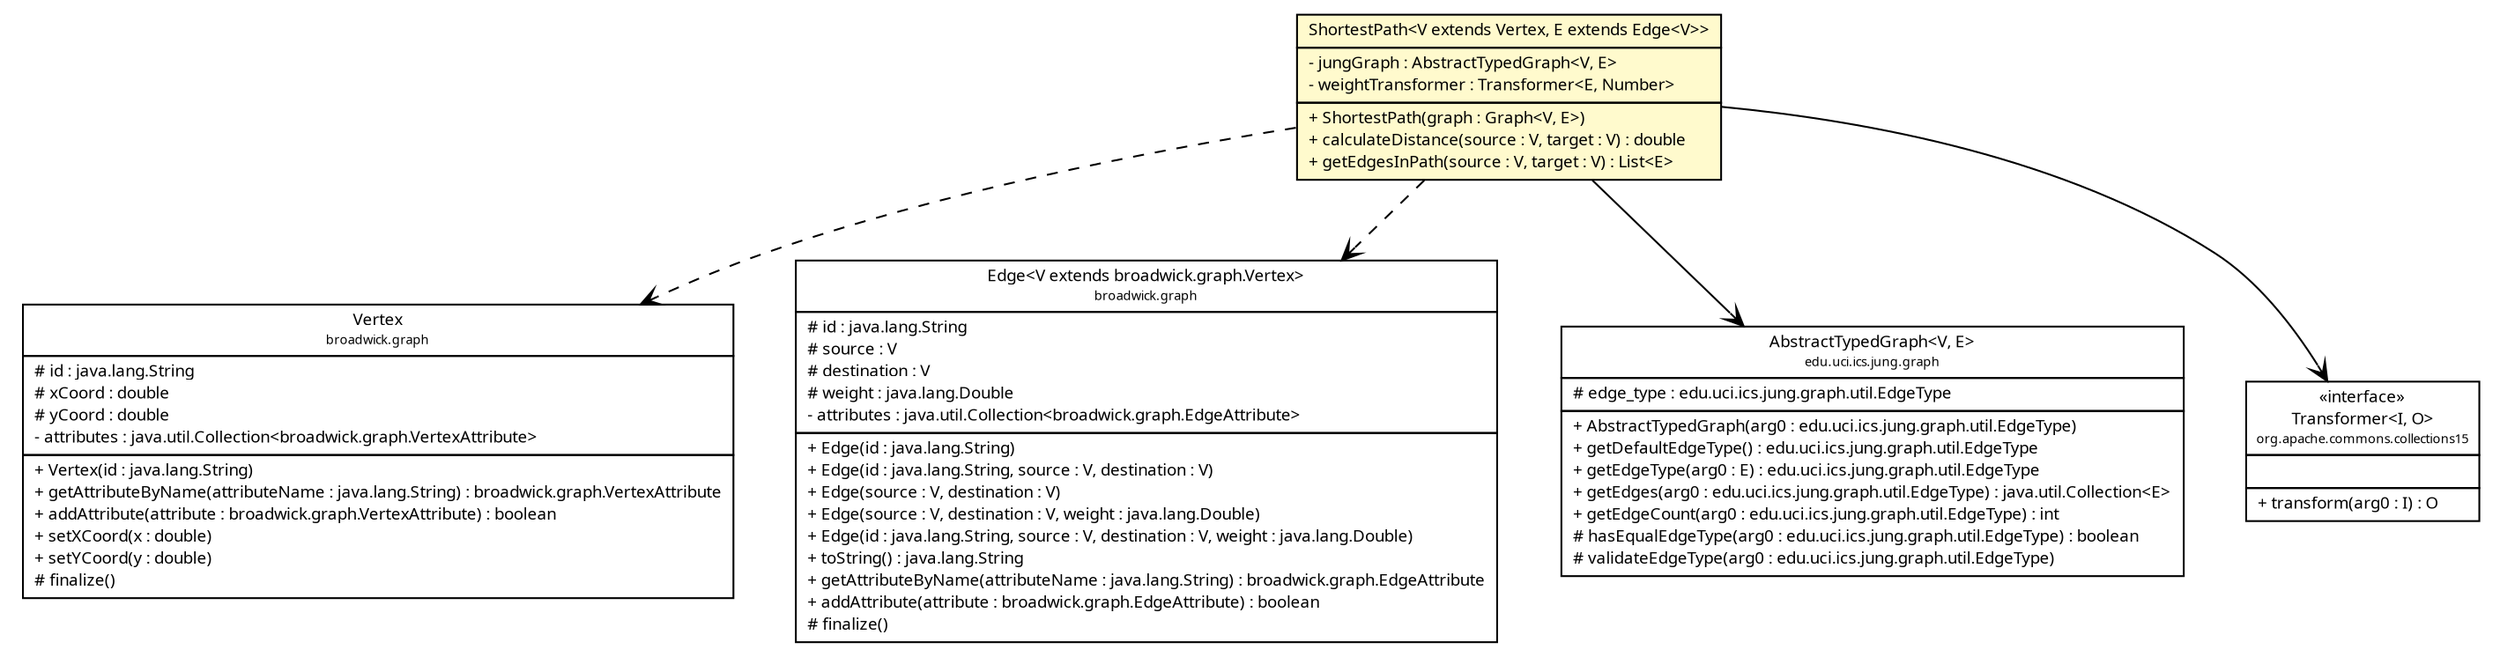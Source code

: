 #!/usr/local/bin/dot
#
# Class diagram 
# Generated by UMLGraph version R5_6 (http://www.umlgraph.org/)
#

digraph G {
	edge [fontname="Trebuchet MS",fontsize=10,labelfontname="Trebuchet MS",labelfontsize=10];
	node [fontname="Trebuchet MS",fontsize=10,shape=plaintext];
	nodesep=0.25;
	ranksep=0.5;
	// broadwick.graph.algorithms.ShortestPath<V extends broadwick.graph.Vertex, E extends broadwick.graph.Edge<V>>
	c23653 [label=<<table title="broadwick.graph.algorithms.ShortestPath" border="0" cellborder="1" cellspacing="0" cellpadding="2" port="p" bgcolor="lemonChiffon" href="./ShortestPath.html">
		<tr><td><table border="0" cellspacing="0" cellpadding="1">
<tr><td align="center" balign="center"><font face="Trebuchet MS"> ShortestPath&lt;V extends Vertex, E extends Edge&lt;V&gt;&gt; </font></td></tr>
		</table></td></tr>
		<tr><td><table border="0" cellspacing="0" cellpadding="1">
<tr><td align="left" balign="left"> - jungGraph : AbstractTypedGraph&lt;V, E&gt; </td></tr>
<tr><td align="left" balign="left"> - weightTransformer : Transformer&lt;E, Number&gt; </td></tr>
		</table></td></tr>
		<tr><td><table border="0" cellspacing="0" cellpadding="1">
<tr><td align="left" balign="left"> + ShortestPath(graph : Graph&lt;V, E&gt;) </td></tr>
<tr><td align="left" balign="left"> + calculateDistance(source : V, target : V) : double </td></tr>
<tr><td align="left" balign="left"> + getEdgesInPath(source : V, target : V) : List&lt;E&gt; </td></tr>
		</table></td></tr>
		</table>>, URL="./ShortestPath.html", fontname="Trebuchet MS", fontcolor="black", fontsize=9.0];
	// broadwick.graph.Vertex
	c23655 [label=<<table title="broadwick.graph.Vertex" border="0" cellborder="1" cellspacing="0" cellpadding="2" port="p" href="../Vertex.html">
		<tr><td><table border="0" cellspacing="0" cellpadding="1">
<tr><td align="center" balign="center"><font face="Trebuchet MS"> Vertex </font></td></tr>
<tr><td align="center" balign="center"><font face="Trebuchet MS" point-size="7.0"> broadwick.graph </font></td></tr>
		</table></td></tr>
		<tr><td><table border="0" cellspacing="0" cellpadding="1">
<tr><td align="left" balign="left"> # id : java.lang.String </td></tr>
<tr><td align="left" balign="left"> # xCoord : double </td></tr>
<tr><td align="left" balign="left"> # yCoord : double </td></tr>
<tr><td align="left" balign="left"> - attributes : java.util.Collection&lt;broadwick.graph.VertexAttribute&gt; </td></tr>
		</table></td></tr>
		<tr><td><table border="0" cellspacing="0" cellpadding="1">
<tr><td align="left" balign="left"> + Vertex(id : java.lang.String) </td></tr>
<tr><td align="left" balign="left"> + getAttributeByName(attributeName : java.lang.String) : broadwick.graph.VertexAttribute </td></tr>
<tr><td align="left" balign="left"> + addAttribute(attribute : broadwick.graph.VertexAttribute) : boolean </td></tr>
<tr><td align="left" balign="left"> + setXCoord(x : double) </td></tr>
<tr><td align="left" balign="left"> + setYCoord(y : double) </td></tr>
<tr><td align="left" balign="left"> # finalize() </td></tr>
		</table></td></tr>
		</table>>, URL="../Vertex.html", fontname="Trebuchet MS", fontcolor="black", fontsize=9.0];
	// broadwick.graph.Edge<V extends broadwick.graph.Vertex>
	c23661 [label=<<table title="broadwick.graph.Edge" border="0" cellborder="1" cellspacing="0" cellpadding="2" port="p" href="../Edge.html">
		<tr><td><table border="0" cellspacing="0" cellpadding="1">
<tr><td align="center" balign="center"><font face="Trebuchet MS"> Edge&lt;V extends broadwick.graph.Vertex&gt; </font></td></tr>
<tr><td align="center" balign="center"><font face="Trebuchet MS" point-size="7.0"> broadwick.graph </font></td></tr>
		</table></td></tr>
		<tr><td><table border="0" cellspacing="0" cellpadding="1">
<tr><td align="left" balign="left"> # id : java.lang.String </td></tr>
<tr><td align="left" balign="left"> # source : V </td></tr>
<tr><td align="left" balign="left"> # destination : V </td></tr>
<tr><td align="left" balign="left"> # weight : java.lang.Double </td></tr>
<tr><td align="left" balign="left"> - attributes : java.util.Collection&lt;broadwick.graph.EdgeAttribute&gt; </td></tr>
		</table></td></tr>
		<tr><td><table border="0" cellspacing="0" cellpadding="1">
<tr><td align="left" balign="left"> + Edge(id : java.lang.String) </td></tr>
<tr><td align="left" balign="left"> + Edge(id : java.lang.String, source : V, destination : V) </td></tr>
<tr><td align="left" balign="left"> + Edge(source : V, destination : V) </td></tr>
<tr><td align="left" balign="left"> + Edge(source : V, destination : V, weight : java.lang.Double) </td></tr>
<tr><td align="left" balign="left"> + Edge(id : java.lang.String, source : V, destination : V, weight : java.lang.Double) </td></tr>
<tr><td align="left" balign="left"> + toString() : java.lang.String </td></tr>
<tr><td align="left" balign="left"> + getAttributeByName(attributeName : java.lang.String) : broadwick.graph.EdgeAttribute </td></tr>
<tr><td align="left" balign="left"> + addAttribute(attribute : broadwick.graph.EdgeAttribute) : boolean </td></tr>
<tr><td align="left" balign="left"> # finalize() </td></tr>
		</table></td></tr>
		</table>>, URL="../Edge.html", fontname="Trebuchet MS", fontcolor="black", fontsize=9.0];
	// broadwick.graph.algorithms.ShortestPath<V extends broadwick.graph.Vertex, E extends broadwick.graph.Edge<V>> NAVASSOC edu.uci.ics.jung.graph.AbstractTypedGraph<V, E>
	c23653:p -> c23765:p [taillabel="", label="", headlabel="", fontname="Trebuchet MS", fontcolor="black", fontsize=10.0, color="black", arrowhead=open];
	// broadwick.graph.algorithms.ShortestPath<V extends broadwick.graph.Vertex, E extends broadwick.graph.Edge<V>> NAVASSOC org.apache.commons.collections15.Transformer<I, O>
	c23653:p -> c23766:p [taillabel="", label="", headlabel="", fontname="Trebuchet MS", fontcolor="black", fontsize=10.0, color="black", arrowhead=open];
	// broadwick.graph.algorithms.ShortestPath<V extends broadwick.graph.Vertex, E extends broadwick.graph.Edge<V>> DEPEND broadwick.graph.Edge<V extends broadwick.graph.Vertex>
	c23653:p -> c23661:p [taillabel="", label="", headlabel="", fontname="Trebuchet MS", fontcolor="black", fontsize=10.0, color="black", arrowhead=open, style=dashed];
	// broadwick.graph.algorithms.ShortestPath<V extends broadwick.graph.Vertex, E extends broadwick.graph.Edge<V>> DEPEND broadwick.graph.Vertex
	c23653:p -> c23655:p [taillabel="", label="", headlabel="", fontname="Trebuchet MS", fontcolor="black", fontsize=10.0, color="black", arrowhead=open, style=dashed];
	// org.apache.commons.collections15.Transformer<I, O>
	c23766 [label=<<table title="org.apache.commons.collections15.Transformer" border="0" cellborder="1" cellspacing="0" cellpadding="2" port="p" href="http://java.sun.com/j2se/1.4.2/docs/api/org/apache/commons/collections15/Transformer.html">
		<tr><td><table border="0" cellspacing="0" cellpadding="1">
<tr><td align="center" balign="center"> &#171;interface&#187; </td></tr>
<tr><td align="center" balign="center"><font face="Trebuchet MS"> Transformer&lt;I, O&gt; </font></td></tr>
<tr><td align="center" balign="center"><font face="Trebuchet MS" point-size="7.0"> org.apache.commons.collections15 </font></td></tr>
		</table></td></tr>
		<tr><td><table border="0" cellspacing="0" cellpadding="1">
<tr><td align="left" balign="left">  </td></tr>
		</table></td></tr>
		<tr><td><table border="0" cellspacing="0" cellpadding="1">
<tr><td align="left" balign="left"><font face="Trebuchet MS" point-size="9.0"> + transform(arg0 : I) : O </font></td></tr>
		</table></td></tr>
		</table>>, URL="http://java.sun.com/j2se/1.4.2/docs/api/org/apache/commons/collections15/Transformer.html", fontname="Trebuchet MS", fontcolor="black", fontsize=9.0];
	// edu.uci.ics.jung.graph.AbstractTypedGraph<V, E>
	c23765 [label=<<table title="edu.uci.ics.jung.graph.AbstractTypedGraph" border="0" cellborder="1" cellspacing="0" cellpadding="2" port="p" href="http://java.sun.com/j2se/1.4.2/docs/api/edu/uci/ics/jung/graph/AbstractTypedGraph.html">
		<tr><td><table border="0" cellspacing="0" cellpadding="1">
<tr><td align="center" balign="center"><font face="Trebuchet MS"> AbstractTypedGraph&lt;V, E&gt; </font></td></tr>
<tr><td align="center" balign="center"><font face="Trebuchet MS" point-size="7.0"> edu.uci.ics.jung.graph </font></td></tr>
		</table></td></tr>
		<tr><td><table border="0" cellspacing="0" cellpadding="1">
<tr><td align="left" balign="left"> # edge_type : edu.uci.ics.jung.graph.util.EdgeType </td></tr>
		</table></td></tr>
		<tr><td><table border="0" cellspacing="0" cellpadding="1">
<tr><td align="left" balign="left"> + AbstractTypedGraph(arg0 : edu.uci.ics.jung.graph.util.EdgeType) </td></tr>
<tr><td align="left" balign="left"> + getDefaultEdgeType() : edu.uci.ics.jung.graph.util.EdgeType </td></tr>
<tr><td align="left" balign="left"> + getEdgeType(arg0 : E) : edu.uci.ics.jung.graph.util.EdgeType </td></tr>
<tr><td align="left" balign="left"> + getEdges(arg0 : edu.uci.ics.jung.graph.util.EdgeType) : java.util.Collection&lt;E&gt; </td></tr>
<tr><td align="left" balign="left"> + getEdgeCount(arg0 : edu.uci.ics.jung.graph.util.EdgeType) : int </td></tr>
<tr><td align="left" balign="left"> # hasEqualEdgeType(arg0 : edu.uci.ics.jung.graph.util.EdgeType) : boolean </td></tr>
<tr><td align="left" balign="left"> # validateEdgeType(arg0 : edu.uci.ics.jung.graph.util.EdgeType) </td></tr>
		</table></td></tr>
		</table>>, URL="http://java.sun.com/j2se/1.4.2/docs/api/edu/uci/ics/jung/graph/AbstractTypedGraph.html", fontname="Trebuchet MS", fontcolor="black", fontsize=9.0];
}

